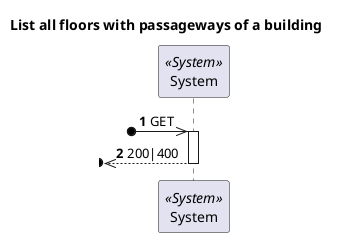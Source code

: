 @startuml
'https://plantuml.com/sequence-diagram

autonumber
skinparam packageStyle rect

title List all floors with passageways of a building

participant "System" as Sys <<System>>

?o->> Sys : GET

activate Sys
?o<<-- Sys : 200|400
deactivate Sys


@enduml
